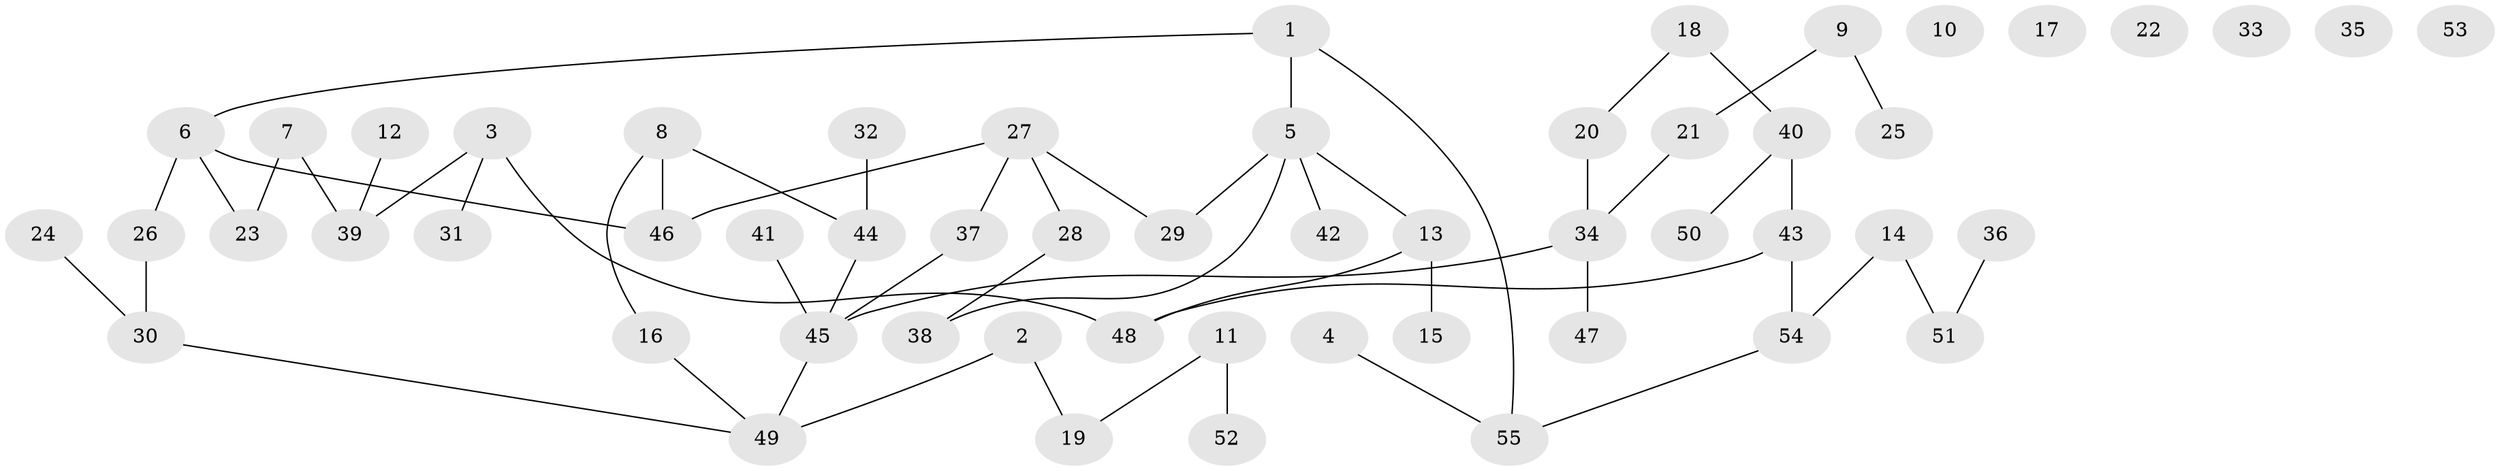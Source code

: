 // Generated by graph-tools (version 1.1) at 2025/33/03/09/25 02:33:34]
// undirected, 55 vertices, 56 edges
graph export_dot {
graph [start="1"]
  node [color=gray90,style=filled];
  1;
  2;
  3;
  4;
  5;
  6;
  7;
  8;
  9;
  10;
  11;
  12;
  13;
  14;
  15;
  16;
  17;
  18;
  19;
  20;
  21;
  22;
  23;
  24;
  25;
  26;
  27;
  28;
  29;
  30;
  31;
  32;
  33;
  34;
  35;
  36;
  37;
  38;
  39;
  40;
  41;
  42;
  43;
  44;
  45;
  46;
  47;
  48;
  49;
  50;
  51;
  52;
  53;
  54;
  55;
  1 -- 5;
  1 -- 6;
  1 -- 55;
  2 -- 19;
  2 -- 49;
  3 -- 31;
  3 -- 39;
  3 -- 48;
  4 -- 55;
  5 -- 13;
  5 -- 29;
  5 -- 38;
  5 -- 42;
  6 -- 23;
  6 -- 26;
  6 -- 46;
  7 -- 23;
  7 -- 39;
  8 -- 16;
  8 -- 44;
  8 -- 46;
  9 -- 21;
  9 -- 25;
  11 -- 19;
  11 -- 52;
  12 -- 39;
  13 -- 15;
  13 -- 48;
  14 -- 51;
  14 -- 54;
  16 -- 49;
  18 -- 20;
  18 -- 40;
  20 -- 34;
  21 -- 34;
  24 -- 30;
  26 -- 30;
  27 -- 28;
  27 -- 29;
  27 -- 37;
  27 -- 46;
  28 -- 38;
  30 -- 49;
  32 -- 44;
  34 -- 45;
  34 -- 47;
  36 -- 51;
  37 -- 45;
  40 -- 43;
  40 -- 50;
  41 -- 45;
  43 -- 48;
  43 -- 54;
  44 -- 45;
  45 -- 49;
  54 -- 55;
}
